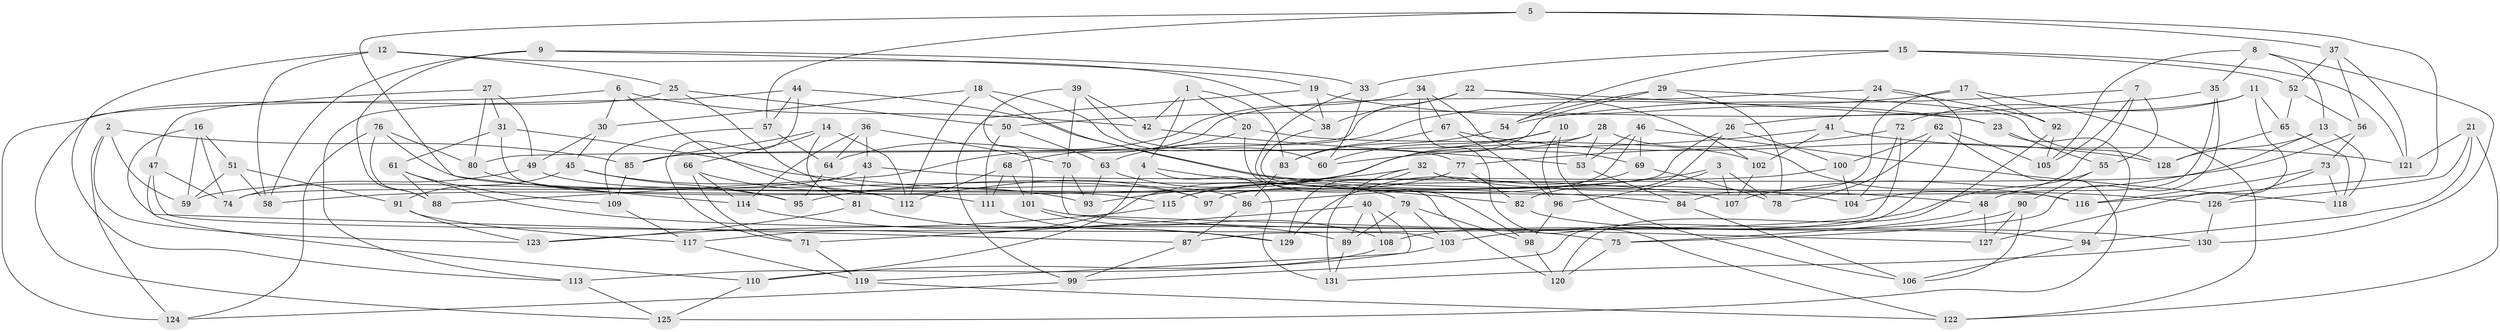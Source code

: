 // Generated by graph-tools (version 1.1) at 2025/26/03/09/25 03:26:54]
// undirected, 131 vertices, 262 edges
graph export_dot {
graph [start="1"]
  node [color=gray90,style=filled];
  1;
  2;
  3;
  4;
  5;
  6;
  7;
  8;
  9;
  10;
  11;
  12;
  13;
  14;
  15;
  16;
  17;
  18;
  19;
  20;
  21;
  22;
  23;
  24;
  25;
  26;
  27;
  28;
  29;
  30;
  31;
  32;
  33;
  34;
  35;
  36;
  37;
  38;
  39;
  40;
  41;
  42;
  43;
  44;
  45;
  46;
  47;
  48;
  49;
  50;
  51;
  52;
  53;
  54;
  55;
  56;
  57;
  58;
  59;
  60;
  61;
  62;
  63;
  64;
  65;
  66;
  67;
  68;
  69;
  70;
  71;
  72;
  73;
  74;
  75;
  76;
  77;
  78;
  79;
  80;
  81;
  82;
  83;
  84;
  85;
  86;
  87;
  88;
  89;
  90;
  91;
  92;
  93;
  94;
  95;
  96;
  97;
  98;
  99;
  100;
  101;
  102;
  103;
  104;
  105;
  106;
  107;
  108;
  109;
  110;
  111;
  112;
  113;
  114;
  115;
  116;
  117;
  118;
  119;
  120;
  121;
  122;
  123;
  124;
  125;
  126;
  127;
  128;
  129;
  130;
  131;
  1 -- 4;
  1 -- 83;
  1 -- 42;
  1 -- 20;
  2 -- 85;
  2 -- 124;
  2 -- 59;
  2 -- 123;
  3 -- 107;
  3 -- 78;
  3 -- 96;
  3 -- 86;
  4 -- 82;
  4 -- 131;
  4 -- 110;
  5 -- 57;
  5 -- 37;
  5 -- 116;
  5 -- 114;
  6 -- 97;
  6 -- 125;
  6 -- 42;
  6 -- 30;
  7 -- 105;
  7 -- 54;
  7 -- 104;
  7 -- 55;
  8 -- 13;
  8 -- 105;
  8 -- 35;
  8 -- 130;
  9 -- 19;
  9 -- 88;
  9 -- 58;
  9 -- 33;
  10 -- 106;
  10 -- 60;
  10 -- 96;
  10 -- 93;
  11 -- 26;
  11 -- 72;
  11 -- 65;
  11 -- 127;
  12 -- 58;
  12 -- 38;
  12 -- 25;
  12 -- 113;
  13 -- 128;
  13 -- 107;
  13 -- 118;
  14 -- 85;
  14 -- 66;
  14 -- 81;
  14 -- 112;
  15 -- 54;
  15 -- 121;
  15 -- 52;
  15 -- 33;
  16 -- 74;
  16 -- 59;
  16 -- 87;
  16 -- 51;
  17 -- 63;
  17 -- 92;
  17 -- 122;
  17 -- 84;
  18 -- 112;
  18 -- 30;
  18 -- 104;
  18 -- 60;
  19 -- 23;
  19 -- 38;
  19 -- 99;
  20 -- 68;
  20 -- 120;
  20 -- 102;
  21 -- 122;
  21 -- 126;
  21 -- 121;
  21 -- 94;
  22 -- 38;
  22 -- 80;
  22 -- 23;
  22 -- 102;
  23 -- 55;
  23 -- 94;
  24 -- 88;
  24 -- 41;
  24 -- 92;
  24 -- 99;
  25 -- 86;
  25 -- 124;
  25 -- 50;
  26 -- 74;
  26 -- 100;
  26 -- 82;
  27 -- 31;
  27 -- 80;
  27 -- 49;
  27 -- 47;
  28 -- 116;
  28 -- 85;
  28 -- 53;
  28 -- 58;
  29 -- 117;
  29 -- 128;
  29 -- 54;
  29 -- 78;
  30 -- 49;
  30 -- 45;
  31 -- 84;
  31 -- 111;
  31 -- 61;
  32 -- 131;
  32 -- 95;
  32 -- 48;
  32 -- 129;
  33 -- 98;
  33 -- 60;
  34 -- 69;
  34 -- 122;
  34 -- 67;
  34 -- 64;
  35 -- 50;
  35 -- 75;
  35 -- 48;
  36 -- 64;
  36 -- 43;
  36 -- 70;
  36 -- 114;
  37 -- 56;
  37 -- 52;
  37 -- 121;
  38 -- 116;
  39 -- 101;
  39 -- 77;
  39 -- 42;
  39 -- 70;
  40 -- 89;
  40 -- 71;
  40 -- 119;
  40 -- 108;
  41 -- 102;
  41 -- 60;
  41 -- 121;
  42 -- 53;
  43 -- 107;
  43 -- 81;
  43 -- 59;
  44 -- 57;
  44 -- 113;
  44 -- 126;
  44 -- 71;
  45 -- 112;
  45 -- 91;
  45 -- 95;
  46 -- 69;
  46 -- 118;
  46 -- 53;
  46 -- 97;
  47 -- 103;
  47 -- 110;
  47 -- 74;
  48 -- 75;
  48 -- 127;
  49 -- 97;
  49 -- 74;
  50 -- 63;
  50 -- 111;
  51 -- 59;
  51 -- 91;
  51 -- 58;
  52 -- 65;
  52 -- 56;
  53 -- 84;
  54 -- 83;
  55 -- 103;
  55 -- 90;
  56 -- 97;
  56 -- 73;
  57 -- 109;
  57 -- 64;
  61 -- 109;
  61 -- 88;
  61 -- 75;
  62 -- 100;
  62 -- 125;
  62 -- 105;
  62 -- 78;
  63 -- 93;
  63 -- 79;
  64 -- 95;
  65 -- 128;
  65 -- 118;
  66 -- 71;
  66 -- 114;
  66 -- 93;
  67 -- 96;
  67 -- 128;
  67 -- 83;
  68 -- 101;
  68 -- 112;
  68 -- 111;
  69 -- 129;
  69 -- 78;
  70 -- 127;
  70 -- 93;
  71 -- 119;
  72 -- 87;
  72 -- 104;
  72 -- 77;
  73 -- 116;
  73 -- 118;
  73 -- 126;
  75 -- 120;
  76 -- 124;
  76 -- 88;
  76 -- 115;
  76 -- 80;
  77 -- 115;
  77 -- 82;
  79 -- 89;
  79 -- 98;
  79 -- 103;
  80 -- 95;
  81 -- 89;
  81 -- 123;
  82 -- 94;
  83 -- 86;
  84 -- 106;
  85 -- 109;
  86 -- 87;
  87 -- 99;
  89 -- 131;
  90 -- 127;
  90 -- 108;
  90 -- 106;
  91 -- 123;
  91 -- 117;
  92 -- 105;
  92 -- 120;
  94 -- 106;
  96 -- 98;
  98 -- 120;
  99 -- 124;
  100 -- 115;
  100 -- 104;
  101 -- 108;
  101 -- 130;
  102 -- 107;
  103 -- 110;
  108 -- 113;
  109 -- 117;
  110 -- 125;
  111 -- 129;
  113 -- 125;
  114 -- 129;
  115 -- 123;
  117 -- 119;
  119 -- 122;
  126 -- 130;
  130 -- 131;
}
